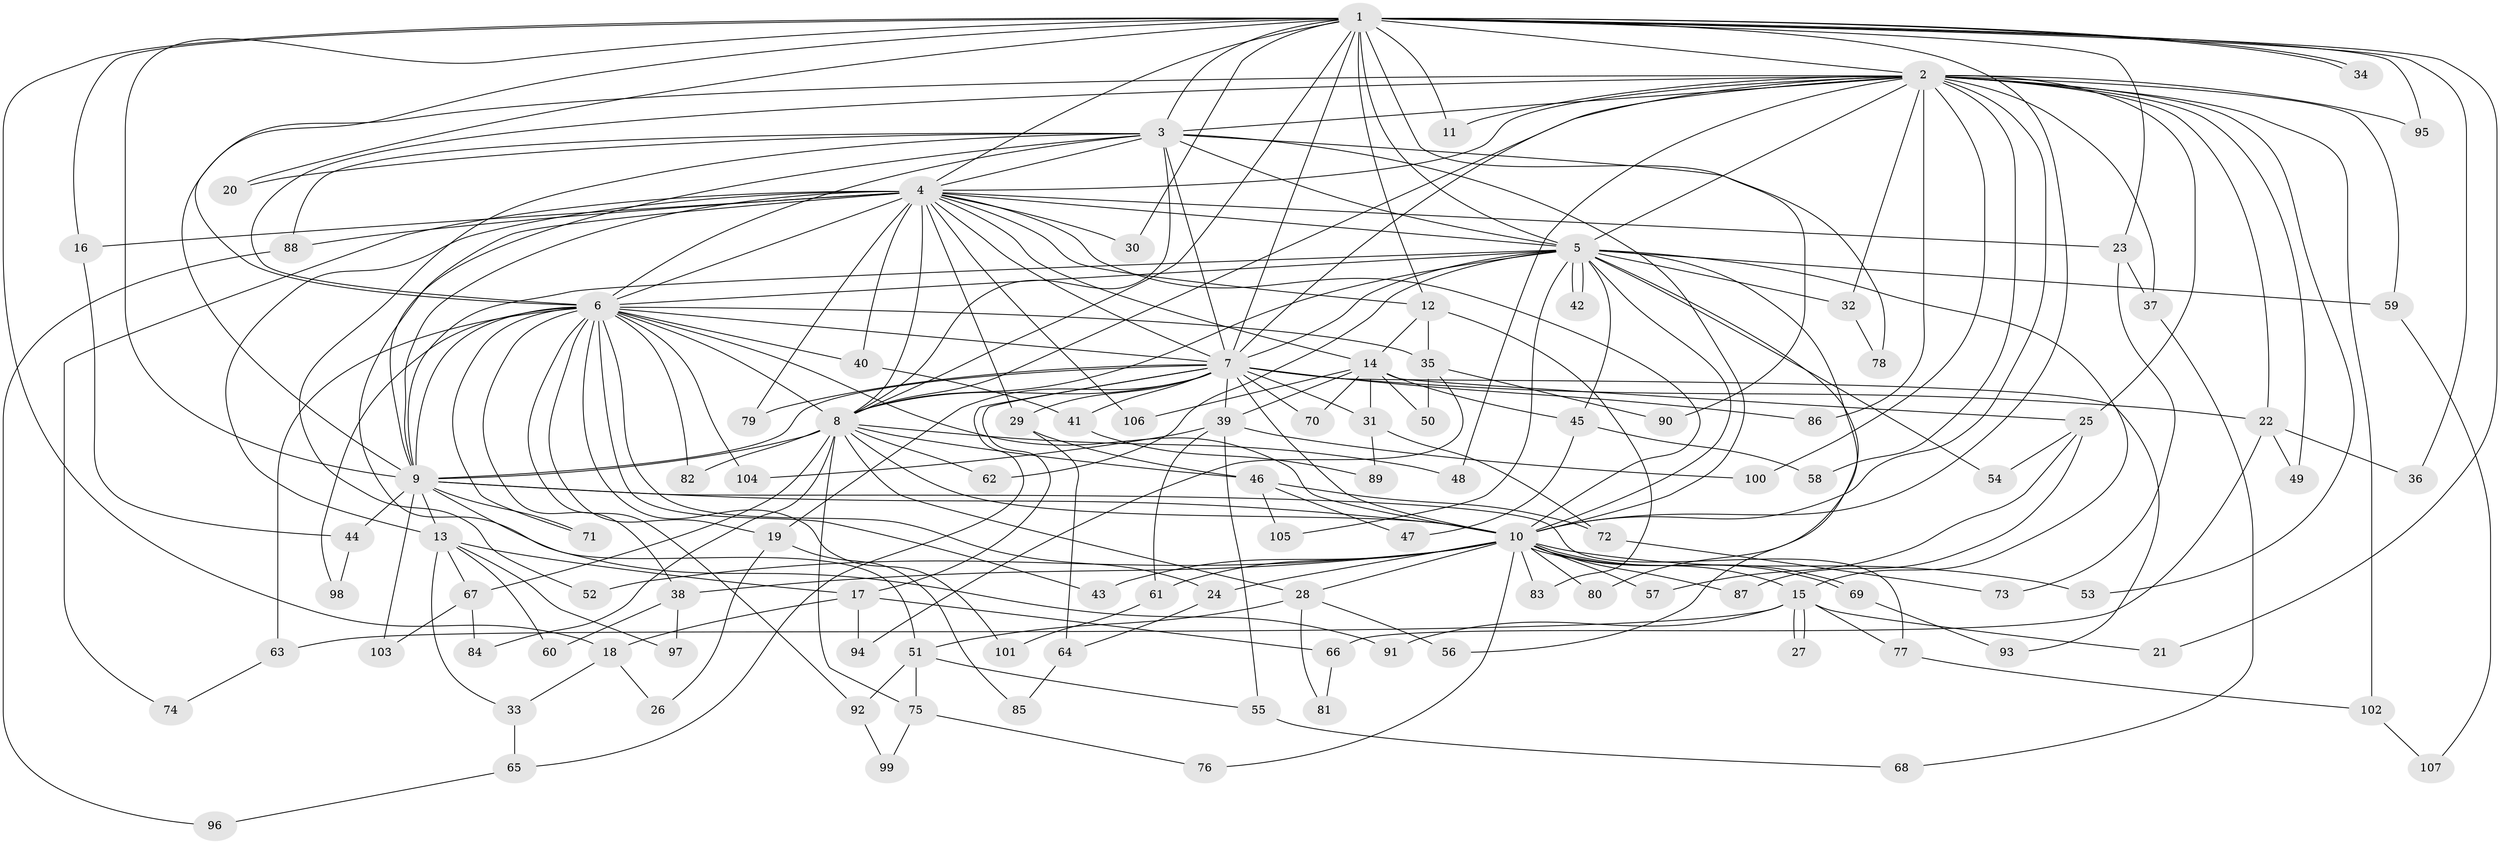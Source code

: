 // Generated by graph-tools (version 1.1) at 2025/25/03/09/25 03:25:36]
// undirected, 107 vertices, 239 edges
graph export_dot {
graph [start="1"]
  node [color=gray90,style=filled];
  1;
  2;
  3;
  4;
  5;
  6;
  7;
  8;
  9;
  10;
  11;
  12;
  13;
  14;
  15;
  16;
  17;
  18;
  19;
  20;
  21;
  22;
  23;
  24;
  25;
  26;
  27;
  28;
  29;
  30;
  31;
  32;
  33;
  34;
  35;
  36;
  37;
  38;
  39;
  40;
  41;
  42;
  43;
  44;
  45;
  46;
  47;
  48;
  49;
  50;
  51;
  52;
  53;
  54;
  55;
  56;
  57;
  58;
  59;
  60;
  61;
  62;
  63;
  64;
  65;
  66;
  67;
  68;
  69;
  70;
  71;
  72;
  73;
  74;
  75;
  76;
  77;
  78;
  79;
  80;
  81;
  82;
  83;
  84;
  85;
  86;
  87;
  88;
  89;
  90;
  91;
  92;
  93;
  94;
  95;
  96;
  97;
  98;
  99;
  100;
  101;
  102;
  103;
  104;
  105;
  106;
  107;
  1 -- 2;
  1 -- 3;
  1 -- 4;
  1 -- 5;
  1 -- 6;
  1 -- 7;
  1 -- 8;
  1 -- 9;
  1 -- 10;
  1 -- 11;
  1 -- 12;
  1 -- 16;
  1 -- 18;
  1 -- 20;
  1 -- 21;
  1 -- 23;
  1 -- 30;
  1 -- 34;
  1 -- 34;
  1 -- 36;
  1 -- 90;
  1 -- 95;
  2 -- 3;
  2 -- 4;
  2 -- 5;
  2 -- 6;
  2 -- 7;
  2 -- 8;
  2 -- 9;
  2 -- 10;
  2 -- 11;
  2 -- 22;
  2 -- 25;
  2 -- 32;
  2 -- 37;
  2 -- 48;
  2 -- 49;
  2 -- 53;
  2 -- 58;
  2 -- 59;
  2 -- 86;
  2 -- 95;
  2 -- 100;
  2 -- 102;
  3 -- 4;
  3 -- 5;
  3 -- 6;
  3 -- 7;
  3 -- 8;
  3 -- 9;
  3 -- 10;
  3 -- 20;
  3 -- 52;
  3 -- 78;
  3 -- 88;
  4 -- 5;
  4 -- 6;
  4 -- 7;
  4 -- 8;
  4 -- 9;
  4 -- 10;
  4 -- 12;
  4 -- 13;
  4 -- 14;
  4 -- 16;
  4 -- 23;
  4 -- 29;
  4 -- 30;
  4 -- 40;
  4 -- 74;
  4 -- 79;
  4 -- 88;
  4 -- 91;
  4 -- 106;
  5 -- 6;
  5 -- 7;
  5 -- 8;
  5 -- 9;
  5 -- 10;
  5 -- 15;
  5 -- 32;
  5 -- 42;
  5 -- 42;
  5 -- 45;
  5 -- 54;
  5 -- 56;
  5 -- 59;
  5 -- 62;
  5 -- 80;
  5 -- 105;
  6 -- 7;
  6 -- 8;
  6 -- 9;
  6 -- 10;
  6 -- 19;
  6 -- 24;
  6 -- 35;
  6 -- 38;
  6 -- 40;
  6 -- 43;
  6 -- 63;
  6 -- 71;
  6 -- 82;
  6 -- 92;
  6 -- 98;
  6 -- 101;
  6 -- 104;
  7 -- 8;
  7 -- 9;
  7 -- 10;
  7 -- 17;
  7 -- 19;
  7 -- 22;
  7 -- 29;
  7 -- 31;
  7 -- 39;
  7 -- 41;
  7 -- 65;
  7 -- 70;
  7 -- 79;
  7 -- 86;
  7 -- 93;
  8 -- 9;
  8 -- 10;
  8 -- 28;
  8 -- 46;
  8 -- 48;
  8 -- 62;
  8 -- 67;
  8 -- 75;
  8 -- 82;
  8 -- 84;
  9 -- 10;
  9 -- 13;
  9 -- 44;
  9 -- 51;
  9 -- 71;
  9 -- 77;
  9 -- 103;
  10 -- 15;
  10 -- 24;
  10 -- 28;
  10 -- 38;
  10 -- 43;
  10 -- 52;
  10 -- 53;
  10 -- 57;
  10 -- 61;
  10 -- 69;
  10 -- 69;
  10 -- 76;
  10 -- 80;
  10 -- 83;
  10 -- 87;
  12 -- 14;
  12 -- 35;
  12 -- 83;
  13 -- 17;
  13 -- 33;
  13 -- 60;
  13 -- 67;
  13 -- 97;
  14 -- 25;
  14 -- 31;
  14 -- 39;
  14 -- 45;
  14 -- 50;
  14 -- 70;
  14 -- 106;
  15 -- 21;
  15 -- 27;
  15 -- 27;
  15 -- 63;
  15 -- 77;
  15 -- 91;
  16 -- 44;
  17 -- 18;
  17 -- 66;
  17 -- 94;
  18 -- 26;
  18 -- 33;
  19 -- 26;
  19 -- 85;
  22 -- 36;
  22 -- 49;
  22 -- 66;
  23 -- 37;
  23 -- 73;
  24 -- 64;
  25 -- 54;
  25 -- 57;
  25 -- 87;
  28 -- 51;
  28 -- 56;
  28 -- 81;
  29 -- 46;
  29 -- 64;
  31 -- 72;
  31 -- 89;
  32 -- 78;
  33 -- 65;
  35 -- 50;
  35 -- 90;
  35 -- 94;
  37 -- 68;
  38 -- 60;
  38 -- 97;
  39 -- 55;
  39 -- 61;
  39 -- 100;
  39 -- 104;
  40 -- 41;
  41 -- 89;
  44 -- 98;
  45 -- 47;
  45 -- 58;
  46 -- 47;
  46 -- 72;
  46 -- 105;
  51 -- 55;
  51 -- 75;
  51 -- 92;
  55 -- 68;
  59 -- 107;
  61 -- 101;
  63 -- 74;
  64 -- 85;
  65 -- 96;
  66 -- 81;
  67 -- 84;
  67 -- 103;
  69 -- 93;
  72 -- 73;
  75 -- 76;
  75 -- 99;
  77 -- 102;
  88 -- 96;
  92 -- 99;
  102 -- 107;
}
